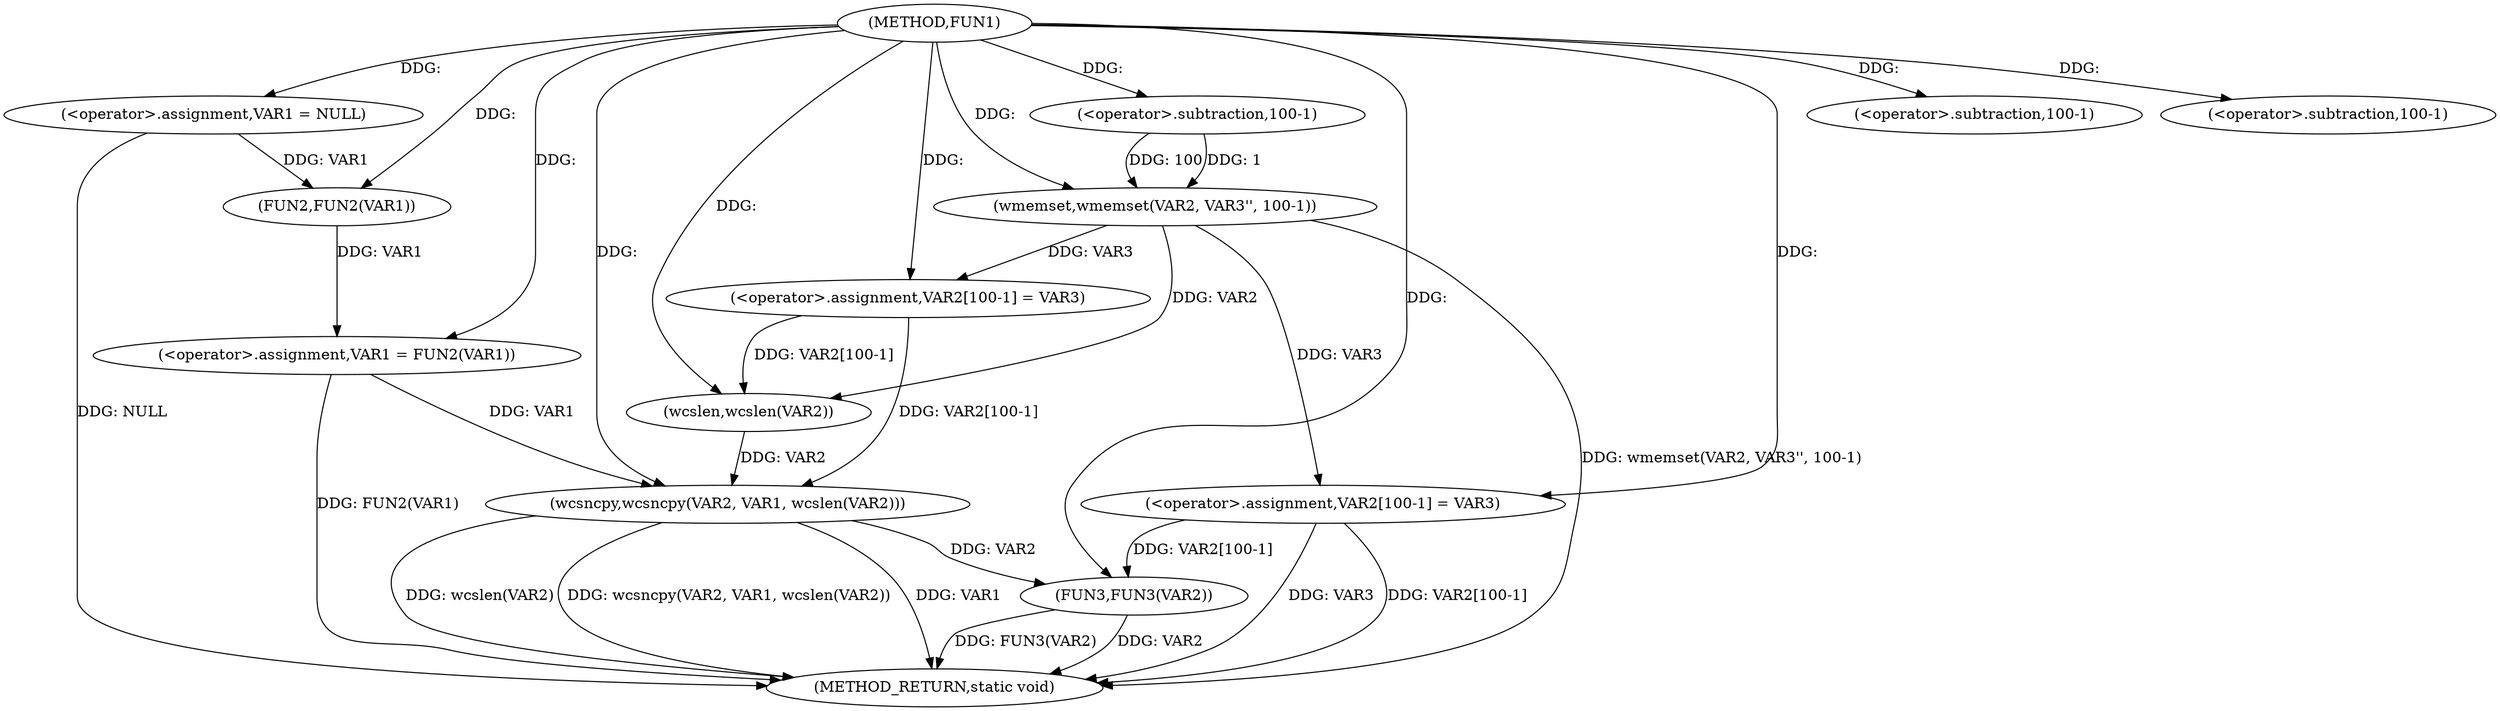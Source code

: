 digraph FUN1 {  
"1000100" [label = "(METHOD,FUN1)" ]
"1000139" [label = "(METHOD_RETURN,static void)" ]
"1000103" [label = "(<operator>.assignment,VAR1 = NULL)" ]
"1000106" [label = "(<operator>.assignment,VAR1 = FUN2(VAR1))" ]
"1000108" [label = "(FUN2,FUN2(VAR1))" ]
"1000112" [label = "(wmemset,wmemset(VAR2, VAR3'', 100-1))" ]
"1000115" [label = "(<operator>.subtraction,100-1)" ]
"1000118" [label = "(<operator>.assignment,VAR2[100-1] = VAR3)" ]
"1000121" [label = "(<operator>.subtraction,100-1)" ]
"1000125" [label = "(wcsncpy,wcsncpy(VAR2, VAR1, wcslen(VAR2)))" ]
"1000128" [label = "(wcslen,wcslen(VAR2))" ]
"1000130" [label = "(<operator>.assignment,VAR2[100-1] = VAR3)" ]
"1000133" [label = "(<operator>.subtraction,100-1)" ]
"1000137" [label = "(FUN3,FUN3(VAR2))" ]
  "1000125" -> "1000139"  [ label = "DDG: wcsncpy(VAR2, VAR1, wcslen(VAR2))"] 
  "1000106" -> "1000139"  [ label = "DDG: FUN2(VAR1)"] 
  "1000103" -> "1000139"  [ label = "DDG: NULL"] 
  "1000125" -> "1000139"  [ label = "DDG: VAR1"] 
  "1000130" -> "1000139"  [ label = "DDG: VAR3"] 
  "1000130" -> "1000139"  [ label = "DDG: VAR2[100-1]"] 
  "1000112" -> "1000139"  [ label = "DDG: wmemset(VAR2, VAR3'', 100-1)"] 
  "1000125" -> "1000139"  [ label = "DDG: wcslen(VAR2)"] 
  "1000137" -> "1000139"  [ label = "DDG: VAR2"] 
  "1000137" -> "1000139"  [ label = "DDG: FUN3(VAR2)"] 
  "1000100" -> "1000103"  [ label = "DDG: "] 
  "1000108" -> "1000106"  [ label = "DDG: VAR1"] 
  "1000100" -> "1000106"  [ label = "DDG: "] 
  "1000103" -> "1000108"  [ label = "DDG: VAR1"] 
  "1000100" -> "1000108"  [ label = "DDG: "] 
  "1000100" -> "1000112"  [ label = "DDG: "] 
  "1000115" -> "1000112"  [ label = "DDG: 100"] 
  "1000115" -> "1000112"  [ label = "DDG: 1"] 
  "1000100" -> "1000115"  [ label = "DDG: "] 
  "1000112" -> "1000118"  [ label = "DDG: VAR3"] 
  "1000100" -> "1000118"  [ label = "DDG: "] 
  "1000100" -> "1000121"  [ label = "DDG: "] 
  "1000128" -> "1000125"  [ label = "DDG: VAR2"] 
  "1000118" -> "1000125"  [ label = "DDG: VAR2[100-1]"] 
  "1000100" -> "1000125"  [ label = "DDG: "] 
  "1000106" -> "1000125"  [ label = "DDG: VAR1"] 
  "1000112" -> "1000128"  [ label = "DDG: VAR2"] 
  "1000118" -> "1000128"  [ label = "DDG: VAR2[100-1]"] 
  "1000100" -> "1000128"  [ label = "DDG: "] 
  "1000100" -> "1000130"  [ label = "DDG: "] 
  "1000112" -> "1000130"  [ label = "DDG: VAR3"] 
  "1000100" -> "1000133"  [ label = "DDG: "] 
  "1000125" -> "1000137"  [ label = "DDG: VAR2"] 
  "1000130" -> "1000137"  [ label = "DDG: VAR2[100-1]"] 
  "1000100" -> "1000137"  [ label = "DDG: "] 
}
